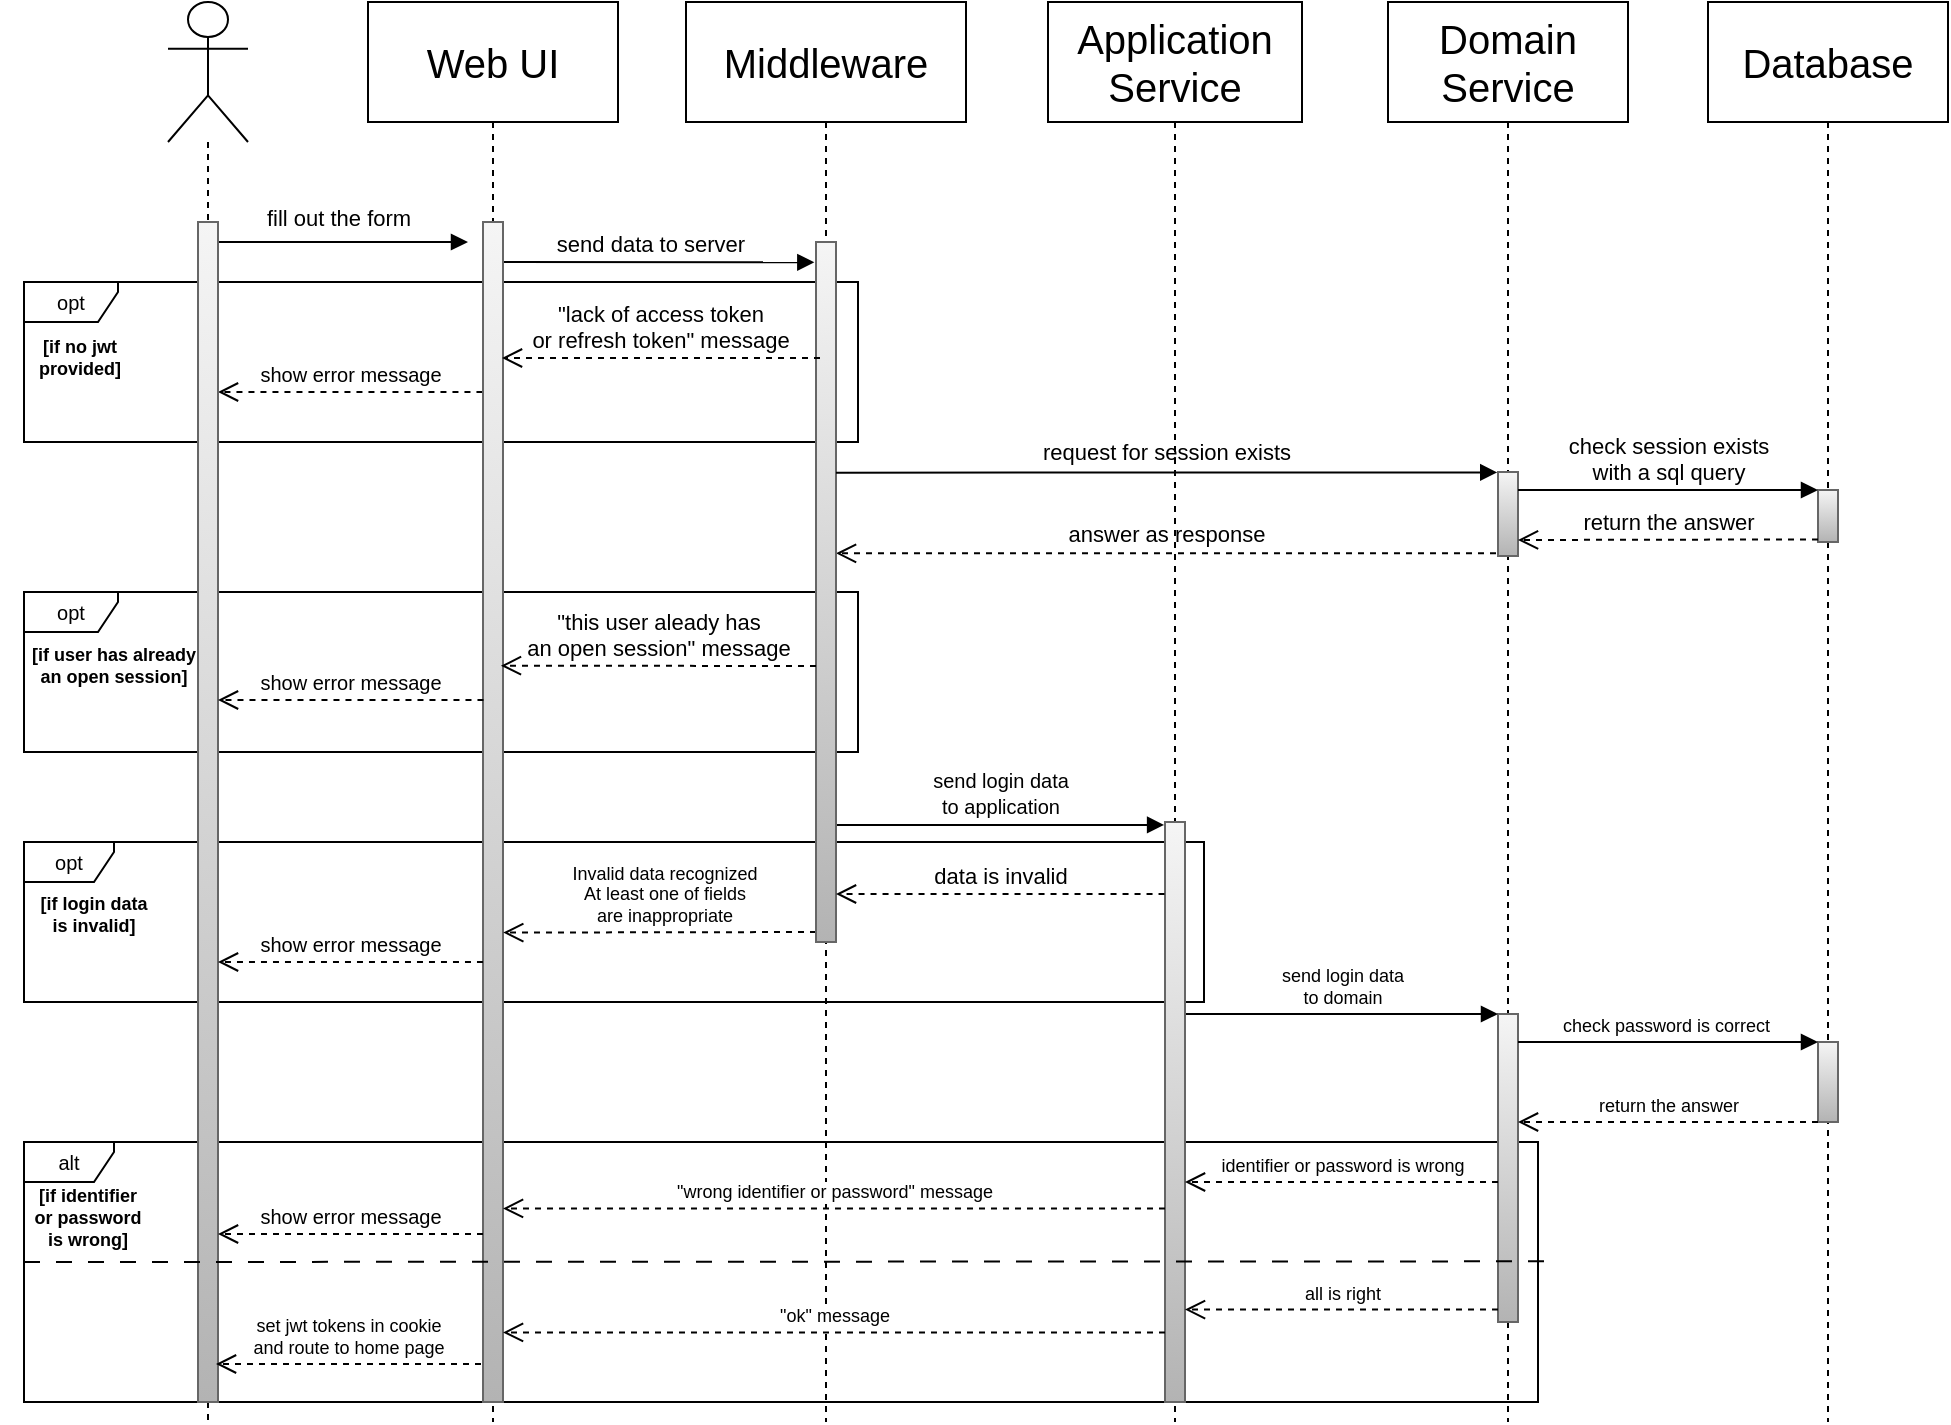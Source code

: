 <mxfile>
    <diagram id="mC9fGZ57id_O2Bidpeni" name="Page-1">
        <mxGraphModel dx="792" dy="863" grid="1" gridSize="10" guides="1" tooltips="1" connect="1" arrows="1" fold="1" page="1" pageScale="1" pageWidth="850" pageHeight="1100" math="0" shadow="0">
            <root>
                <mxCell id="0"/>
                <mxCell id="1" parent="0"/>
                <mxCell id="64" value="alt" style="shape=umlFrame;whiteSpace=wrap;html=1;fontSize=10;width=45;height=20;" parent="1" vertex="1">
                    <mxGeometry x="213" y="770" width="757" height="130" as="geometry"/>
                </mxCell>
                <mxCell id="55" value="opt" style="shape=umlFrame;whiteSpace=wrap;html=1;fontSize=10;width=47;height=20;" parent="1" vertex="1">
                    <mxGeometry x="213" y="340" width="417" height="80" as="geometry"/>
                </mxCell>
                <mxCell id="56" value="opt" style="shape=umlFrame;whiteSpace=wrap;html=1;fontSize=10;width=47;height=20;" parent="1" vertex="1">
                    <mxGeometry x="213" y="495" width="417" height="80" as="geometry"/>
                </mxCell>
                <mxCell id="51" value="opt" style="shape=umlFrame;whiteSpace=wrap;html=1;fontSize=10;width=45;height=20;" parent="1" vertex="1">
                    <mxGeometry x="213" y="620" width="590" height="80" as="geometry"/>
                </mxCell>
                <mxCell id="39" value="&lt;font style=&quot;font-size: 10px;&quot;&gt;show error message&lt;/font&gt;" style="html=1;verticalAlign=bottom;endArrow=open;dashed=1;endSize=8;labelBackgroundColor=none;fontSize=11;exitX=-0.027;exitY=0.144;exitDx=0;exitDy=0;exitPerimeter=0;" parent="1" source="9" edge="1">
                    <mxGeometry x="0.005" relative="1" as="geometry">
                        <mxPoint x="440" y="395" as="sourcePoint"/>
                        <mxPoint x="310" y="395" as="targetPoint"/>
                        <mxPoint as="offset"/>
                    </mxGeometry>
                </mxCell>
                <mxCell id="2" value="" style="shape=umlLifeline;participant=umlActor;perimeter=lifelinePerimeter;whiteSpace=wrap;html=1;container=1;collapsible=0;recursiveResize=0;verticalAlign=top;spacingTop=36;outlineConnect=0;size=70;" parent="1" vertex="1">
                    <mxGeometry x="285" y="200" width="40" height="710" as="geometry"/>
                </mxCell>
                <mxCell id="3" value="&lt;font style=&quot;font-size: 20px;&quot;&gt;Web UI&lt;/font&gt;" style="shape=umlLifeline;perimeter=lifelinePerimeter;whiteSpace=wrap;html=1;container=1;collapsible=0;recursiveResize=0;outlineConnect=0;size=60;" parent="1" vertex="1">
                    <mxGeometry x="385" y="200" width="125" height="710" as="geometry"/>
                </mxCell>
                <mxCell id="10" value="&lt;font style=&quot;font-size: 11px;&quot;&gt;send data to server&lt;/font&gt;" style="html=1;verticalAlign=bottom;endArrow=block;entryX=-0.084;entryY=0.029;entryDx=0;entryDy=0;entryPerimeter=0;" parent="3" target="32" edge="1">
                    <mxGeometry width="80" relative="1" as="geometry">
                        <mxPoint x="60" y="130" as="sourcePoint"/>
                        <mxPoint x="224" y="129" as="targetPoint"/>
                    </mxGeometry>
                </mxCell>
                <mxCell id="9" value="" style="html=1;points=[];perimeter=orthogonalPerimeter;verticalAlign=middle;fillStyle=auto;rounded=0;glass=0;shadow=0;fillColor=#f5f5f5;gradientColor=#b3b3b3;strokeColor=#666666;" parent="3" vertex="1">
                    <mxGeometry x="57.5" y="110" width="10" height="590" as="geometry"/>
                </mxCell>
                <mxCell id="4" value="&lt;font style=&quot;&quot;&gt;&lt;font style=&quot;font-size: 20px;&quot;&gt;Middleware&lt;/font&gt;&lt;br&gt;&lt;/font&gt;" style="shape=umlLifeline;perimeter=lifelinePerimeter;whiteSpace=wrap;html=1;container=1;collapsible=0;recursiveResize=0;outlineConnect=0;size=60;" parent="1" vertex="1">
                    <mxGeometry x="544" y="200" width="140" height="710" as="geometry"/>
                </mxCell>
                <mxCell id="5" value="&lt;span style=&quot;font-size: 20px;&quot;&gt;Domain&lt;br&gt;Service&lt;br&gt;&lt;/span&gt;" style="shape=umlLifeline;perimeter=lifelinePerimeter;whiteSpace=wrap;html=1;container=1;collapsible=0;recursiveResize=0;outlineConnect=0;size=60;" parent="1" vertex="1">
                    <mxGeometry x="895" y="200" width="120" height="710" as="geometry"/>
                </mxCell>
                <mxCell id="58" value="" style="html=1;points=[];perimeter=orthogonalPerimeter;fontSize=9;fillColor=#f5f5f5;gradientColor=#b3b3b3;strokeColor=#666666;" parent="5" vertex="1">
                    <mxGeometry x="55" y="506" width="10" height="154" as="geometry"/>
                </mxCell>
                <mxCell id="6" value="&lt;font style=&quot;font-size: 11px;&quot;&gt;fill out the form&lt;/font&gt;" style="html=1;verticalAlign=bottom;endArrow=block;fontSize=22;labelBackgroundColor=none;" parent="1" edge="1">
                    <mxGeometry width="80" relative="1" as="geometry">
                        <mxPoint x="305" y="320" as="sourcePoint"/>
                        <mxPoint x="435" y="320" as="targetPoint"/>
                        <Array as="points"/>
                        <mxPoint as="offset"/>
                    </mxGeometry>
                </mxCell>
                <mxCell id="8" value="&lt;font style=&quot;font-size: 20px;&quot;&gt;Application Service&lt;/font&gt;" style="shape=umlLifeline;perimeter=lifelinePerimeter;whiteSpace=wrap;html=1;container=1;collapsible=0;recursiveResize=0;outlineConnect=0;size=60;" parent="1" vertex="1">
                    <mxGeometry x="725" y="200" width="127" height="710" as="geometry"/>
                </mxCell>
                <mxCell id="48" value="" style="html=1;points=[];perimeter=orthogonalPerimeter;fontSize=11;fillColor=#f5f5f5;gradientColor=#b3b3b3;strokeColor=#666666;" parent="8" vertex="1">
                    <mxGeometry x="58.5" y="410" width="10" height="290" as="geometry"/>
                </mxCell>
                <mxCell id="68" value="&quot;wrong identifier or password&quot; message" style="html=1;verticalAlign=bottom;endArrow=open;dashed=1;endSize=8;labelBackgroundColor=default;fontSize=9;" parent="8" edge="1">
                    <mxGeometry x="0.002" relative="1" as="geometry">
                        <mxPoint x="58.5" y="603.23" as="sourcePoint"/>
                        <mxPoint x="-272.5" y="603.23" as="targetPoint"/>
                        <mxPoint as="offset"/>
                    </mxGeometry>
                </mxCell>
                <mxCell id="19" value="&lt;span style=&quot;font-size: 11px;&quot;&gt;answer as response&lt;/span&gt;" style="html=1;verticalAlign=bottom;endArrow=open;dashed=1;endSize=8;fontSize=14;exitX=-0.1;exitY=0.952;exitDx=0;exitDy=0;exitPerimeter=0;labelBackgroundColor=none;" parent="1" target="32" edge="1">
                    <mxGeometry x="-0.001" relative="1" as="geometry">
                        <mxPoint x="620" y="476" as="targetPoint"/>
                        <mxPoint x="949" y="475.64" as="sourcePoint"/>
                        <mxPoint as="offset"/>
                    </mxGeometry>
                </mxCell>
                <mxCell id="24" value="Invalid data recognized&lt;br&gt;At least one of fields&lt;br&gt;are inappropriate" style="html=1;verticalAlign=bottom;endArrow=open;dashed=1;endSize=8;fontSize=9;labelBackgroundColor=none;entryX=1.012;entryY=0.638;entryDx=0;entryDy=0;entryPerimeter=0;" parent="1" edge="1">
                    <mxGeometry x="0.015" relative="1" as="geometry">
                        <mxPoint x="615" y="665" as="sourcePoint"/>
                        <mxPoint x="452.62" y="665.28" as="targetPoint"/>
                        <mxPoint as="offset"/>
                    </mxGeometry>
                </mxCell>
                <mxCell id="28" value="" style="html=1;points=[];perimeter=orthogonalPerimeter;fillColor=#f5f5f5;gradientColor=#b3b3b3;strokeColor=#666666;" parent="1" vertex="1">
                    <mxGeometry x="300" y="310" width="10" height="590" as="geometry"/>
                </mxCell>
                <mxCell id="31" value="&lt;span style=&quot;font-size: 10px;&quot;&gt;send login data &lt;br&gt;to application&lt;br&gt;&lt;/span&gt;" style="html=1;verticalAlign=bottom;endArrow=block;labelBackgroundColor=none;entryX=-0.045;entryY=0.005;entryDx=0;entryDy=0;entryPerimeter=0;" parent="1" source="32" target="48" edge="1">
                    <mxGeometry x="-0.003" width="80" relative="1" as="geometry">
                        <mxPoint x="620" y="610" as="sourcePoint"/>
                        <mxPoint x="785" y="612" as="targetPoint"/>
                        <mxPoint as="offset"/>
                    </mxGeometry>
                </mxCell>
                <mxCell id="32" value="" style="html=1;points=[];perimeter=orthogonalPerimeter;fillColor=#f5f5f5;gradientColor=#b3b3b3;strokeColor=#666666;" parent="1" vertex="1">
                    <mxGeometry x="609" y="320" width="10" height="350" as="geometry"/>
                </mxCell>
                <mxCell id="34" value="&lt;font style=&quot;font-size: 20px;&quot;&gt;Database&lt;/font&gt;" style="shape=umlLifeline;perimeter=lifelinePerimeter;whiteSpace=wrap;html=1;container=1;collapsible=0;recursiveResize=0;outlineConnect=0;fontSize=13;size=60;" parent="1" vertex="1">
                    <mxGeometry x="1055" y="200" width="120" height="710" as="geometry"/>
                </mxCell>
                <mxCell id="45" value="" style="html=1;points=[];perimeter=orthogonalPerimeter;fontSize=11;fillColor=#f5f5f5;gradientColor=#b3b3b3;strokeColor=#666666;" parent="34" vertex="1">
                    <mxGeometry x="55" y="244" width="10" height="26" as="geometry"/>
                </mxCell>
                <mxCell id="61" value="" style="html=1;points=[];perimeter=orthogonalPerimeter;fontSize=9;fillColor=#f5f5f5;gradientColor=#b3b3b3;strokeColor=#666666;" parent="34" vertex="1">
                    <mxGeometry x="55" y="520" width="10" height="40" as="geometry"/>
                </mxCell>
                <mxCell id="37" value="[if no jwt&#10;provided]" style="text;align=center;fontStyle=1;verticalAlign=middle;spacingLeft=3;spacingRight=3;strokeColor=none;rotatable=0;points=[[0,0.5],[1,0.5]];portConstraint=eastwest;fontSize=9;" parent="1" vertex="1">
                    <mxGeometry x="201" y="364" width="80" height="27" as="geometry"/>
                </mxCell>
                <mxCell id="38" value="&quot;lack of access token&lt;br&gt;or refresh token&quot; message" style="html=1;verticalAlign=bottom;endArrow=open;dashed=1;endSize=8;fontSize=11;labelBackgroundColor=none;" parent="1" edge="1">
                    <mxGeometry x="0.004" relative="1" as="geometry">
                        <mxPoint x="611" y="378" as="sourcePoint"/>
                        <mxPoint x="452" y="378" as="targetPoint"/>
                        <mxPoint as="offset"/>
                    </mxGeometry>
                </mxCell>
                <mxCell id="41" value="&lt;font style=&quot;font-size: 10px;&quot;&gt;show error message&lt;/font&gt;" style="html=1;verticalAlign=bottom;endArrow=open;dashed=1;endSize=8;labelBackgroundColor=none;fontSize=11;exitX=0.024;exitY=0.405;exitDx=0;exitDy=0;exitPerimeter=0;" parent="1" source="9" edge="1">
                    <mxGeometry x="0.005" relative="1" as="geometry">
                        <mxPoint x="440" y="549" as="sourcePoint"/>
                        <mxPoint x="310.0" y="549" as="targetPoint"/>
                        <mxPoint as="offset"/>
                    </mxGeometry>
                </mxCell>
                <mxCell id="42" value="[if user has already&#10;an open session]" style="text;align=center;fontStyle=1;verticalAlign=middle;spacingLeft=3;spacingRight=3;strokeColor=none;rotatable=0;points=[[0,0.5],[1,0.5]];portConstraint=eastwest;fontSize=9;" parent="1" vertex="1">
                    <mxGeometry x="218" y="518" width="80" height="27" as="geometry"/>
                </mxCell>
                <mxCell id="43" value="&quot;this user aleady has &lt;br&gt;an open session&quot; message" style="html=1;verticalAlign=bottom;endArrow=open;dashed=1;endSize=8;fontSize=11;labelBackgroundColor=none;entryX=0.896;entryY=0.376;entryDx=0;entryDy=0;entryPerimeter=0;" parent="1" target="9" edge="1">
                    <mxGeometry x="0.004" relative="1" as="geometry">
                        <mxPoint x="609" y="532" as="sourcePoint"/>
                        <mxPoint x="450" y="532" as="targetPoint"/>
                        <mxPoint as="offset"/>
                    </mxGeometry>
                </mxCell>
                <mxCell id="17" value="" style="html=1;points=[];perimeter=orthogonalPerimeter;rounded=0;shadow=0;glass=0;sketch=0;fillStyle=auto;fontSize=14;fillColor=#f5f5f5;gradientColor=#b3b3b3;strokeColor=#666666;" parent="1" vertex="1">
                    <mxGeometry x="950" y="435" width="10" height="42" as="geometry"/>
                </mxCell>
                <mxCell id="18" value="&lt;font style=&quot;font-size: 11px;&quot;&gt;request for session exists&lt;/font&gt;" style="html=1;verticalAlign=bottom;endArrow=block;entryX=-0.038;entryY=0.005;fontSize=14;entryDx=0;entryDy=0;entryPerimeter=0;labelBackgroundColor=none;" parent="1" target="17" edge="1">
                    <mxGeometry relative="1" as="geometry">
                        <mxPoint x="619" y="435.35" as="sourcePoint"/>
                        <mxPoint x="967" y="380" as="targetPoint"/>
                    </mxGeometry>
                </mxCell>
                <mxCell id="46" value="check session exists&lt;br&gt;with a sql query" style="html=1;verticalAlign=bottom;endArrow=block;entryX=0;entryY=0;labelBackgroundColor=none;fontSize=11;" parent="1" target="45" edge="1">
                    <mxGeometry relative="1" as="geometry">
                        <mxPoint x="960" y="444" as="sourcePoint"/>
                    </mxGeometry>
                </mxCell>
                <mxCell id="47" value="return the answer" style="html=1;verticalAlign=bottom;endArrow=open;dashed=1;endSize=8;exitX=0;exitY=0.95;labelBackgroundColor=none;fontSize=11;" parent="1" source="45" edge="1">
                    <mxGeometry relative="1" as="geometry">
                        <mxPoint x="960" y="469" as="targetPoint"/>
                    </mxGeometry>
                </mxCell>
                <mxCell id="49" value="data is invalid" style="html=1;verticalAlign=bottom;endArrow=open;dashed=1;endSize=8;labelBackgroundColor=none;fontSize=11;exitX=-0.023;exitY=0.97;exitDx=0;exitDy=0;exitPerimeter=0;" parent="1" edge="1">
                    <mxGeometry relative="1" as="geometry">
                        <mxPoint x="783.27" y="646" as="sourcePoint"/>
                        <mxPoint x="619" y="646" as="targetPoint"/>
                    </mxGeometry>
                </mxCell>
                <mxCell id="53" value="[if login data&#10;is invalid]" style="text;align=center;fontStyle=1;verticalAlign=middle;spacingLeft=3;spacingRight=3;strokeColor=none;rotatable=0;points=[[0,0.5],[1,0.5]];portConstraint=eastwest;fontSize=9;" parent="1" vertex="1">
                    <mxGeometry x="208" y="643" width="80" height="26" as="geometry"/>
                </mxCell>
                <mxCell id="54" value="&lt;font style=&quot;font-size: 10px;&quot;&gt;show error message&lt;/font&gt;" style="html=1;verticalAlign=bottom;endArrow=open;dashed=1;endSize=8;labelBackgroundColor=none;fontSize=11;exitX=-0.001;exitY=0.675;exitDx=0;exitDy=0;exitPerimeter=0;" parent="1" edge="1">
                    <mxGeometry x="0.005" relative="1" as="geometry">
                        <mxPoint x="442.49" y="680" as="sourcePoint"/>
                        <mxPoint x="310" y="680" as="targetPoint"/>
                        <mxPoint as="offset"/>
                    </mxGeometry>
                </mxCell>
                <mxCell id="59" value="send login data&lt;br&gt;to domain" style="html=1;verticalAlign=bottom;endArrow=block;entryX=0;entryY=0;labelBackgroundColor=default;fontSize=9;" parent="1" target="58" edge="1">
                    <mxGeometry relative="1" as="geometry">
                        <mxPoint x="794" y="706" as="sourcePoint"/>
                    </mxGeometry>
                </mxCell>
                <mxCell id="60" value="all is right" style="html=1;verticalAlign=bottom;endArrow=open;dashed=1;endSize=8;exitX=0;exitY=0.95;labelBackgroundColor=none;fontSize=9;" parent="1" edge="1">
                    <mxGeometry relative="1" as="geometry">
                        <mxPoint x="793.5" y="853.8" as="targetPoint"/>
                        <mxPoint x="950.0" y="853.8" as="sourcePoint"/>
                    </mxGeometry>
                </mxCell>
                <mxCell id="62" value="check password is correct&amp;nbsp;" style="html=1;verticalAlign=bottom;endArrow=block;entryX=0;entryY=0;labelBackgroundColor=none;fontSize=9;" parent="1" target="61" edge="1">
                    <mxGeometry relative="1" as="geometry">
                        <mxPoint x="960" y="720" as="sourcePoint"/>
                    </mxGeometry>
                </mxCell>
                <mxCell id="63" value="return the answer" style="html=1;verticalAlign=bottom;endArrow=open;dashed=1;endSize=8;labelBackgroundColor=none;fontSize=9;" parent="1" source="61" edge="1">
                    <mxGeometry relative="1" as="geometry">
                        <mxPoint x="960" y="760" as="targetPoint"/>
                    </mxGeometry>
                </mxCell>
                <mxCell id="65" value="identifier or password is wrong" style="html=1;verticalAlign=bottom;endArrow=open;dashed=1;endSize=8;labelBackgroundColor=default;fontSize=9;" parent="1" target="48" edge="1">
                    <mxGeometry x="0.002" relative="1" as="geometry">
                        <mxPoint x="950" y="790" as="sourcePoint"/>
                        <mxPoint x="870" y="790" as="targetPoint"/>
                        <mxPoint as="offset"/>
                    </mxGeometry>
                </mxCell>
                <mxCell id="66" value="" style="endArrow=none;dashed=1;html=1;labelBackgroundColor=none;fontSize=9;entryX=1;entryY=0.459;entryDx=0;entryDy=0;entryPerimeter=0;dashPattern=8 8;" parent="1" edge="1">
                    <mxGeometry width="50" height="50" relative="1" as="geometry">
                        <mxPoint x="213" y="830" as="sourcePoint"/>
                        <mxPoint x="973" y="829.67" as="targetPoint"/>
                    </mxGeometry>
                </mxCell>
                <mxCell id="67" value="[if&amp;nbsp;&lt;span style=&quot;&quot;&gt;identifier or password is wrong&lt;/span&gt;]" style="text;html=1;strokeColor=none;fillColor=none;align=center;verticalAlign=middle;whiteSpace=wrap;rounded=0;fontSize=9;fontStyle=1" parent="1" vertex="1">
                    <mxGeometry x="215" y="793" width="60" height="30" as="geometry"/>
                </mxCell>
                <mxCell id="69" value="&lt;span style=&quot;font-size: 10px;&quot;&gt;show error message&lt;/span&gt;" style="html=1;verticalAlign=bottom;endArrow=open;dashed=1;endSize=8;labelBackgroundColor=none;fontSize=9;" parent="1" edge="1">
                    <mxGeometry x="0.006" relative="1" as="geometry">
                        <mxPoint x="442.5" y="816" as="sourcePoint"/>
                        <mxPoint x="310" y="816" as="targetPoint"/>
                        <mxPoint as="offset"/>
                    </mxGeometry>
                </mxCell>
                <mxCell id="70" value="&quot;ok&quot; message" style="html=1;verticalAlign=bottom;endArrow=open;dashed=1;endSize=8;labelBackgroundColor=default;fontSize=9;" parent="1" edge="1">
                    <mxGeometry relative="1" as="geometry">
                        <mxPoint x="783.5" y="865.23" as="sourcePoint"/>
                        <mxPoint x="452.5" y="865.23" as="targetPoint"/>
                    </mxGeometry>
                </mxCell>
                <mxCell id="71" value="set jwt tokens in cookie&lt;br&gt;and route to home page" style="html=1;verticalAlign=bottom;endArrow=open;dashed=1;endSize=8;labelBackgroundColor=none;fontSize=9;" parent="1" edge="1">
                    <mxGeometry relative="1" as="geometry">
                        <mxPoint x="441.5" y="881" as="sourcePoint"/>
                        <mxPoint x="309" y="881" as="targetPoint"/>
                    </mxGeometry>
                </mxCell>
            </root>
        </mxGraphModel>
    </diagram>
</mxfile>